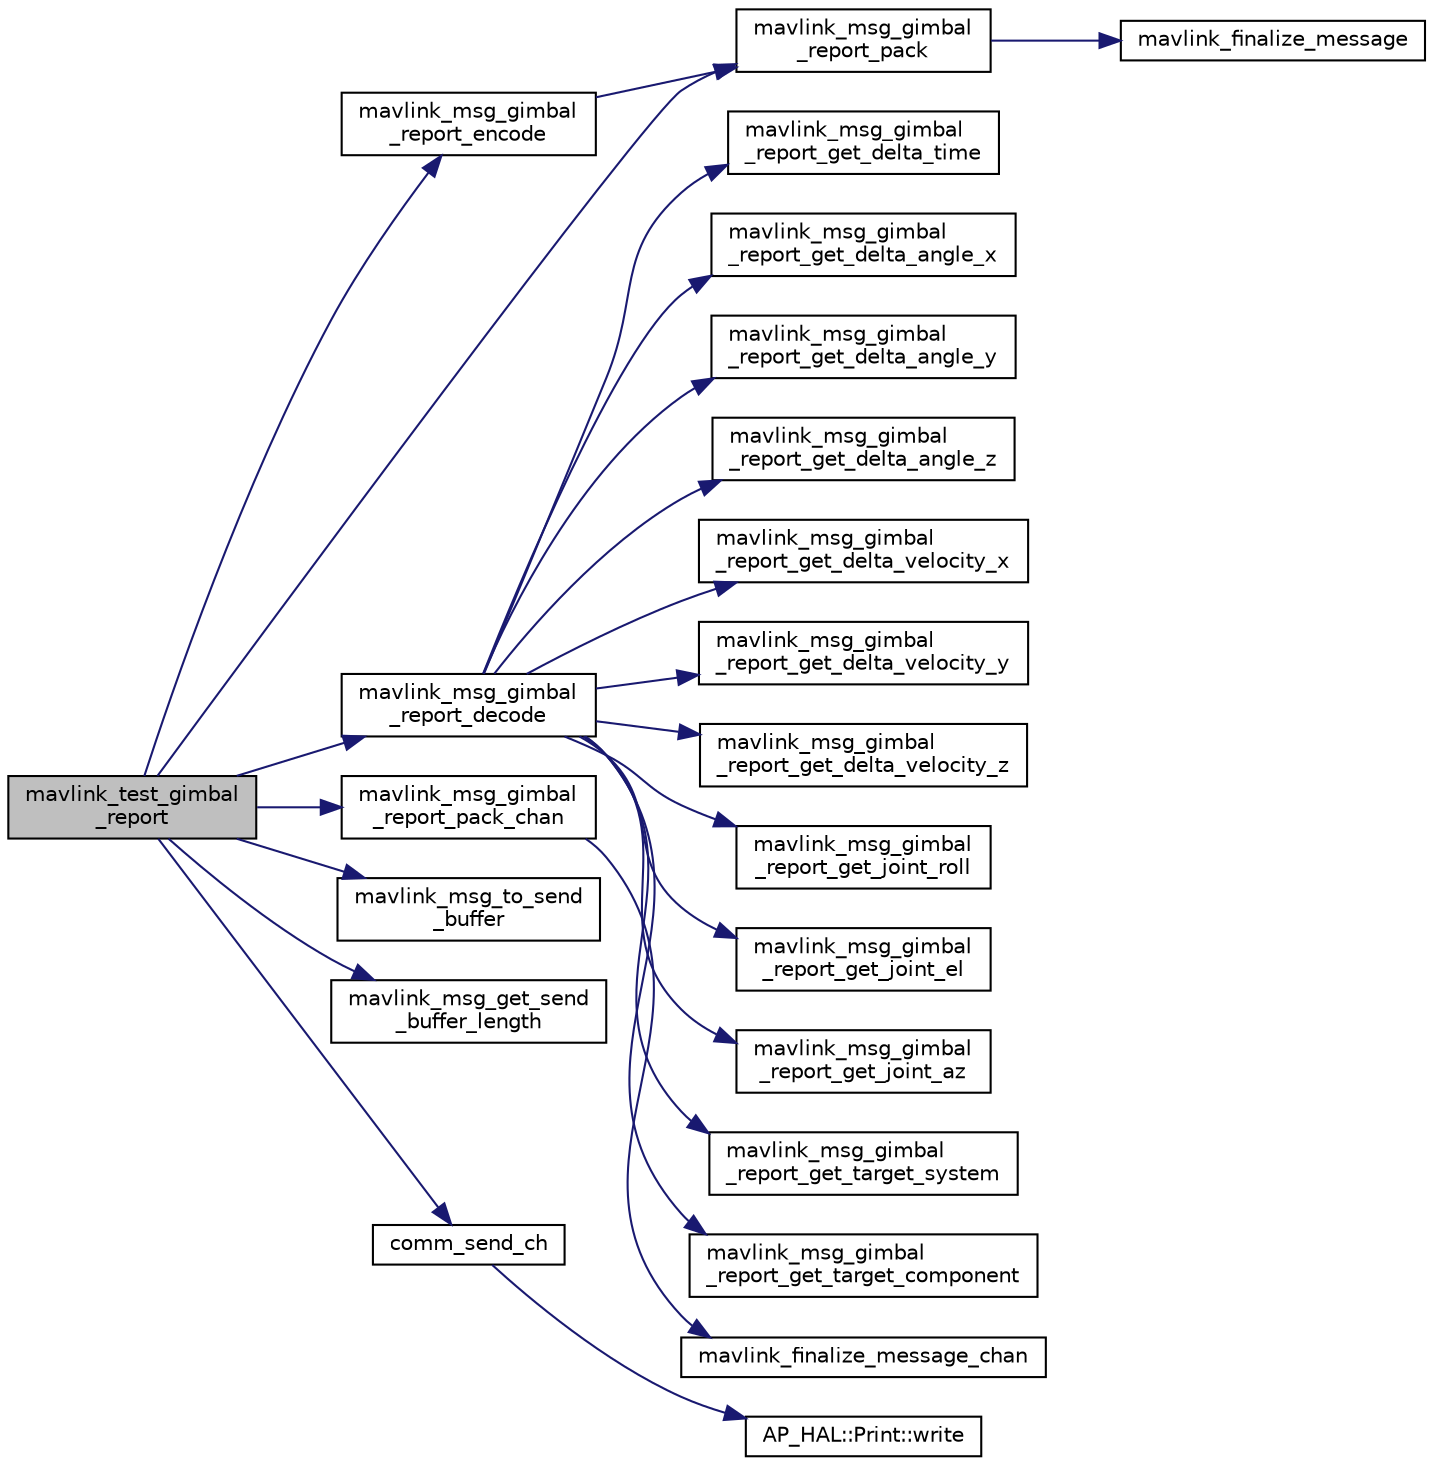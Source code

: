 digraph "mavlink_test_gimbal_report"
{
 // INTERACTIVE_SVG=YES
  edge [fontname="Helvetica",fontsize="10",labelfontname="Helvetica",labelfontsize="10"];
  node [fontname="Helvetica",fontsize="10",shape=record];
  rankdir="LR";
  Node1 [label="mavlink_test_gimbal\l_report",height=0.2,width=0.4,color="black", fillcolor="grey75", style="filled" fontcolor="black"];
  Node1 -> Node2 [color="midnightblue",fontsize="10",style="solid",fontname="Helvetica"];
  Node2 [label="mavlink_msg_gimbal\l_report_encode",height=0.2,width=0.4,color="black", fillcolor="white", style="filled",URL="$mavlink__msg__gimbal__report_8h.html#a6fcb528d5cbb9a6323212d989692b8ba",tooltip="Encode a gimbal_report struct. "];
  Node2 -> Node3 [color="midnightblue",fontsize="10",style="solid",fontname="Helvetica"];
  Node3 [label="mavlink_msg_gimbal\l_report_pack",height=0.2,width=0.4,color="black", fillcolor="white", style="filled",URL="$mavlink__msg__gimbal__report_8h.html#ace71fb041c0f9786f3315dcf7257c7ca",tooltip="Pack a gimbal_report message. "];
  Node3 -> Node4 [color="midnightblue",fontsize="10",style="solid",fontname="Helvetica"];
  Node4 [label="mavlink_finalize_message",height=0.2,width=0.4,color="black", fillcolor="white", style="filled",URL="$v0_89_2mavlink__helpers_8h.html#af3bea083c5ec83f5b6570b2bd4a817d0",tooltip="Finalize a MAVLink message with MAVLINK_COMM_0 as default channel. "];
  Node1 -> Node5 [color="midnightblue",fontsize="10",style="solid",fontname="Helvetica"];
  Node5 [label="mavlink_msg_gimbal\l_report_decode",height=0.2,width=0.4,color="black", fillcolor="white", style="filled",URL="$mavlink__msg__gimbal__report_8h.html#adc4424b76c1840b0c0e7a02eb4f4c497",tooltip="Decode a gimbal_report message into a struct. "];
  Node5 -> Node6 [color="midnightblue",fontsize="10",style="solid",fontname="Helvetica"];
  Node6 [label="mavlink_msg_gimbal\l_report_get_delta_time",height=0.2,width=0.4,color="black", fillcolor="white", style="filled",URL="$mavlink__msg__gimbal__report_8h.html#ad500a7543ece3ed56dcb7f5b26c235bd",tooltip="Get field delta_time from gimbal_report message. "];
  Node5 -> Node7 [color="midnightblue",fontsize="10",style="solid",fontname="Helvetica"];
  Node7 [label="mavlink_msg_gimbal\l_report_get_delta_angle_x",height=0.2,width=0.4,color="black", fillcolor="white", style="filled",URL="$mavlink__msg__gimbal__report_8h.html#a3f322d42da573e82e2ea6792ad4ca899",tooltip="Get field delta_angle_x from gimbal_report message. "];
  Node5 -> Node8 [color="midnightblue",fontsize="10",style="solid",fontname="Helvetica"];
  Node8 [label="mavlink_msg_gimbal\l_report_get_delta_angle_y",height=0.2,width=0.4,color="black", fillcolor="white", style="filled",URL="$mavlink__msg__gimbal__report_8h.html#a32bb10d300723d793b5ad2d30ab827c4",tooltip="Get field delta_angle_y from gimbal_report message. "];
  Node5 -> Node9 [color="midnightblue",fontsize="10",style="solid",fontname="Helvetica"];
  Node9 [label="mavlink_msg_gimbal\l_report_get_delta_angle_z",height=0.2,width=0.4,color="black", fillcolor="white", style="filled",URL="$mavlink__msg__gimbal__report_8h.html#a60966c565c2c9feddda05feb9d9d475c",tooltip="Get field delta_angle_z from gimbal_report message. "];
  Node5 -> Node10 [color="midnightblue",fontsize="10",style="solid",fontname="Helvetica"];
  Node10 [label="mavlink_msg_gimbal\l_report_get_delta_velocity_x",height=0.2,width=0.4,color="black", fillcolor="white", style="filled",URL="$mavlink__msg__gimbal__report_8h.html#a1f8896c3c989906298bc133894c55004",tooltip="Get field delta_velocity_x from gimbal_report message. "];
  Node5 -> Node11 [color="midnightblue",fontsize="10",style="solid",fontname="Helvetica"];
  Node11 [label="mavlink_msg_gimbal\l_report_get_delta_velocity_y",height=0.2,width=0.4,color="black", fillcolor="white", style="filled",URL="$mavlink__msg__gimbal__report_8h.html#a913dbfa465bbcd9378ec057593cdbf09",tooltip="Get field delta_velocity_y from gimbal_report message. "];
  Node5 -> Node12 [color="midnightblue",fontsize="10",style="solid",fontname="Helvetica"];
  Node12 [label="mavlink_msg_gimbal\l_report_get_delta_velocity_z",height=0.2,width=0.4,color="black", fillcolor="white", style="filled",URL="$mavlink__msg__gimbal__report_8h.html#a7b66bbbc9600543484343129db4c73b2",tooltip="Get field delta_velocity_z from gimbal_report message. "];
  Node5 -> Node13 [color="midnightblue",fontsize="10",style="solid",fontname="Helvetica"];
  Node13 [label="mavlink_msg_gimbal\l_report_get_joint_roll",height=0.2,width=0.4,color="black", fillcolor="white", style="filled",URL="$mavlink__msg__gimbal__report_8h.html#ab1ab31fb6129982312f99c655d42d925",tooltip="Get field joint_roll from gimbal_report message. "];
  Node5 -> Node14 [color="midnightblue",fontsize="10",style="solid",fontname="Helvetica"];
  Node14 [label="mavlink_msg_gimbal\l_report_get_joint_el",height=0.2,width=0.4,color="black", fillcolor="white", style="filled",URL="$mavlink__msg__gimbal__report_8h.html#a8cbb13500b6ac2bbf0c2106c967f58b1",tooltip="Get field joint_el from gimbal_report message. "];
  Node5 -> Node15 [color="midnightblue",fontsize="10",style="solid",fontname="Helvetica"];
  Node15 [label="mavlink_msg_gimbal\l_report_get_joint_az",height=0.2,width=0.4,color="black", fillcolor="white", style="filled",URL="$mavlink__msg__gimbal__report_8h.html#ad57e2704d734de59652162fb61d89eec",tooltip="Get field joint_az from gimbal_report message. "];
  Node5 -> Node16 [color="midnightblue",fontsize="10",style="solid",fontname="Helvetica"];
  Node16 [label="mavlink_msg_gimbal\l_report_get_target_system",height=0.2,width=0.4,color="black", fillcolor="white", style="filled",URL="$mavlink__msg__gimbal__report_8h.html#a880bd0ac4bd617357a2c9984c799d60d",tooltip="Send a gimbal_report message. "];
  Node5 -> Node17 [color="midnightblue",fontsize="10",style="solid",fontname="Helvetica"];
  Node17 [label="mavlink_msg_gimbal\l_report_get_target_component",height=0.2,width=0.4,color="black", fillcolor="white", style="filled",URL="$mavlink__msg__gimbal__report_8h.html#a9117e7dd4589ca41fd7141b1a6c37a71",tooltip="Get field target_component from gimbal_report message. "];
  Node1 -> Node3 [color="midnightblue",fontsize="10",style="solid",fontname="Helvetica"];
  Node1 -> Node18 [color="midnightblue",fontsize="10",style="solid",fontname="Helvetica"];
  Node18 [label="mavlink_msg_gimbal\l_report_pack_chan",height=0.2,width=0.4,color="black", fillcolor="white", style="filled",URL="$mavlink__msg__gimbal__report_8h.html#a840ab448729d15addda01eb7b2f020db",tooltip="Pack a gimbal_report message on a channel. "];
  Node18 -> Node19 [color="midnightblue",fontsize="10",style="solid",fontname="Helvetica"];
  Node19 [label="mavlink_finalize_message_chan",height=0.2,width=0.4,color="black", fillcolor="white", style="filled",URL="$v0_89_2mavlink__helpers_8h.html#aa66131138fc02101dcc73b4b556ab422",tooltip="Finalize a MAVLink message with channel assignment. "];
  Node1 -> Node20 [color="midnightblue",fontsize="10",style="solid",fontname="Helvetica"];
  Node20 [label="mavlink_msg_to_send\l_buffer",height=0.2,width=0.4,color="black", fillcolor="white", style="filled",URL="$v0_89_2mavlink__helpers_8h.html#afea0a9befa84822fd62c2899ea0d849e",tooltip="Pack a message to send it over a serial byte stream. "];
  Node1 -> Node21 [color="midnightblue",fontsize="10",style="solid",fontname="Helvetica"];
  Node21 [label="mavlink_msg_get_send\l_buffer_length",height=0.2,width=0.4,color="black", fillcolor="white", style="filled",URL="$v0_89_2protocol_8h.html#aa86c08f27aabb7a2e12a67f189f590c8",tooltip="Get the required buffer size for this message. "];
  Node1 -> Node22 [color="midnightblue",fontsize="10",style="solid",fontname="Helvetica"];
  Node22 [label="comm_send_ch",height=0.2,width=0.4,color="black", fillcolor="white", style="filled",URL="$GCS__MAVLink_8h.html#ab753873a1ee10adedd0ce246311468f8"];
  Node22 -> Node23 [color="midnightblue",fontsize="10",style="solid",fontname="Helvetica"];
  Node23 [label="AP_HAL::Print::write",height=0.2,width=0.4,color="black", fillcolor="white", style="filled",URL="$classAP__HAL_1_1Print.html#acc65391952a43334f8f5c9bef341f501"];
}
